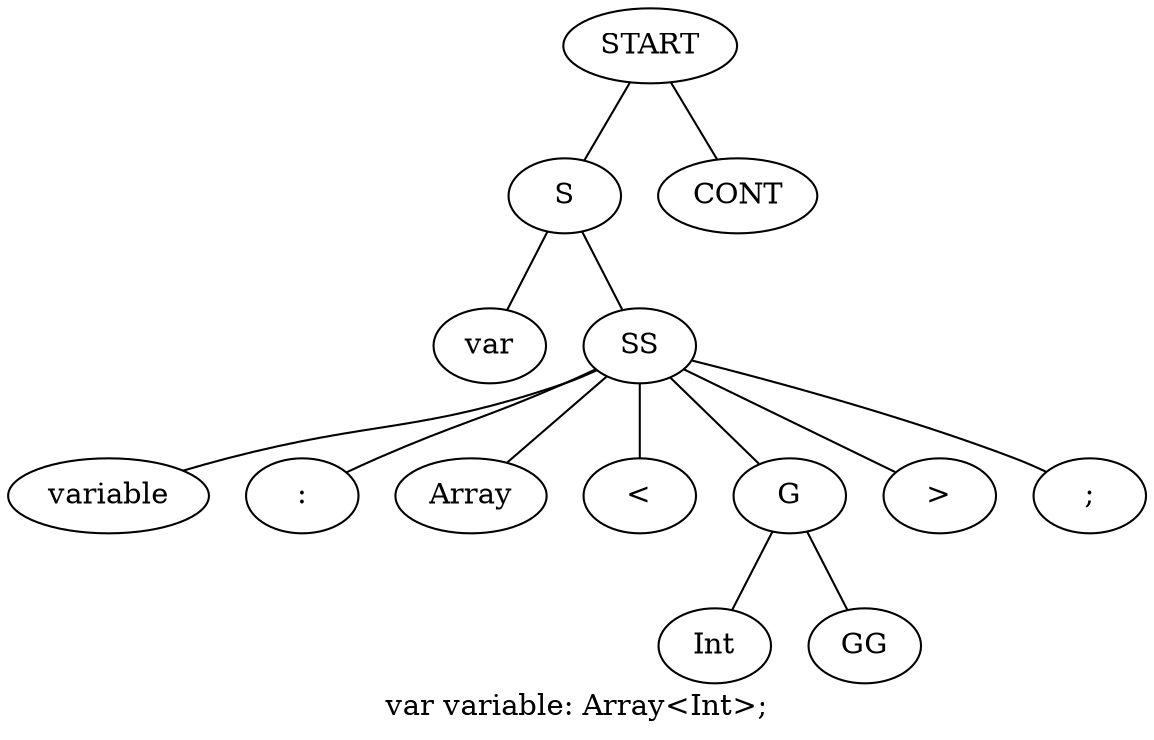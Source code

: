 graph ""
	{
	label="var variable: Array<Int>;"

	n000 ;
	n000 [label="START"] ;
	n000 -- n001 ;
	n000 -- n002 ;
	n001 [label="S"] ;
	n001 -- n003 ;
	n001 -- n004 ;
	n002 [label="CONT"] ;
	n003 [label="var"] ;
	n004 [label="SS"] ;
	n004 -- n005 ;
	n004 -- n006 ;
	n004 -- n007 ;
	n004 -- n008 ;
	n004 -- n009 ;
	n004 -- n010 ;
	n004 -- n011 ;
	n005 [label="variable"] ;
	n006 [label=":"] ;
	n007 [label="Array"] ;
	n008 [label="<"] ;
	n009 [label="G"] ;
	n009 -- n012 ;
	n009 -- n013 ;
	n010 [label=">"] ;
	n011 [label=";"] ;
	n012 [label="Int"] ;
	n013 [label="GG"] ;
	}
